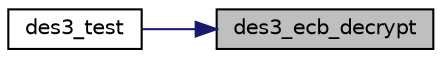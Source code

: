 digraph "des3_ecb_decrypt"
{
 // LATEX_PDF_SIZE
  edge [fontname="Helvetica",fontsize="10",labelfontname="Helvetica",labelfontsize="10"];
  node [fontname="Helvetica",fontsize="10",shape=record];
  rankdir="RL";
  Node12 [label="des3_ecb_decrypt",height=0.2,width=0.4,color="black", fillcolor="grey75", style="filled", fontcolor="black",tooltip="Decrypts a block of text with 3LTC_DES-EDE."];
  Node12 -> Node13 [dir="back",color="midnightblue",fontsize="10",style="solid",fontname="Helvetica"];
  Node13 [label="des3_test",height=0.2,width=0.4,color="black", fillcolor="white", style="filled",URL="$des_8c.html#ac6f22505ef05d826646a1d64542682e4",tooltip=" "];
}
